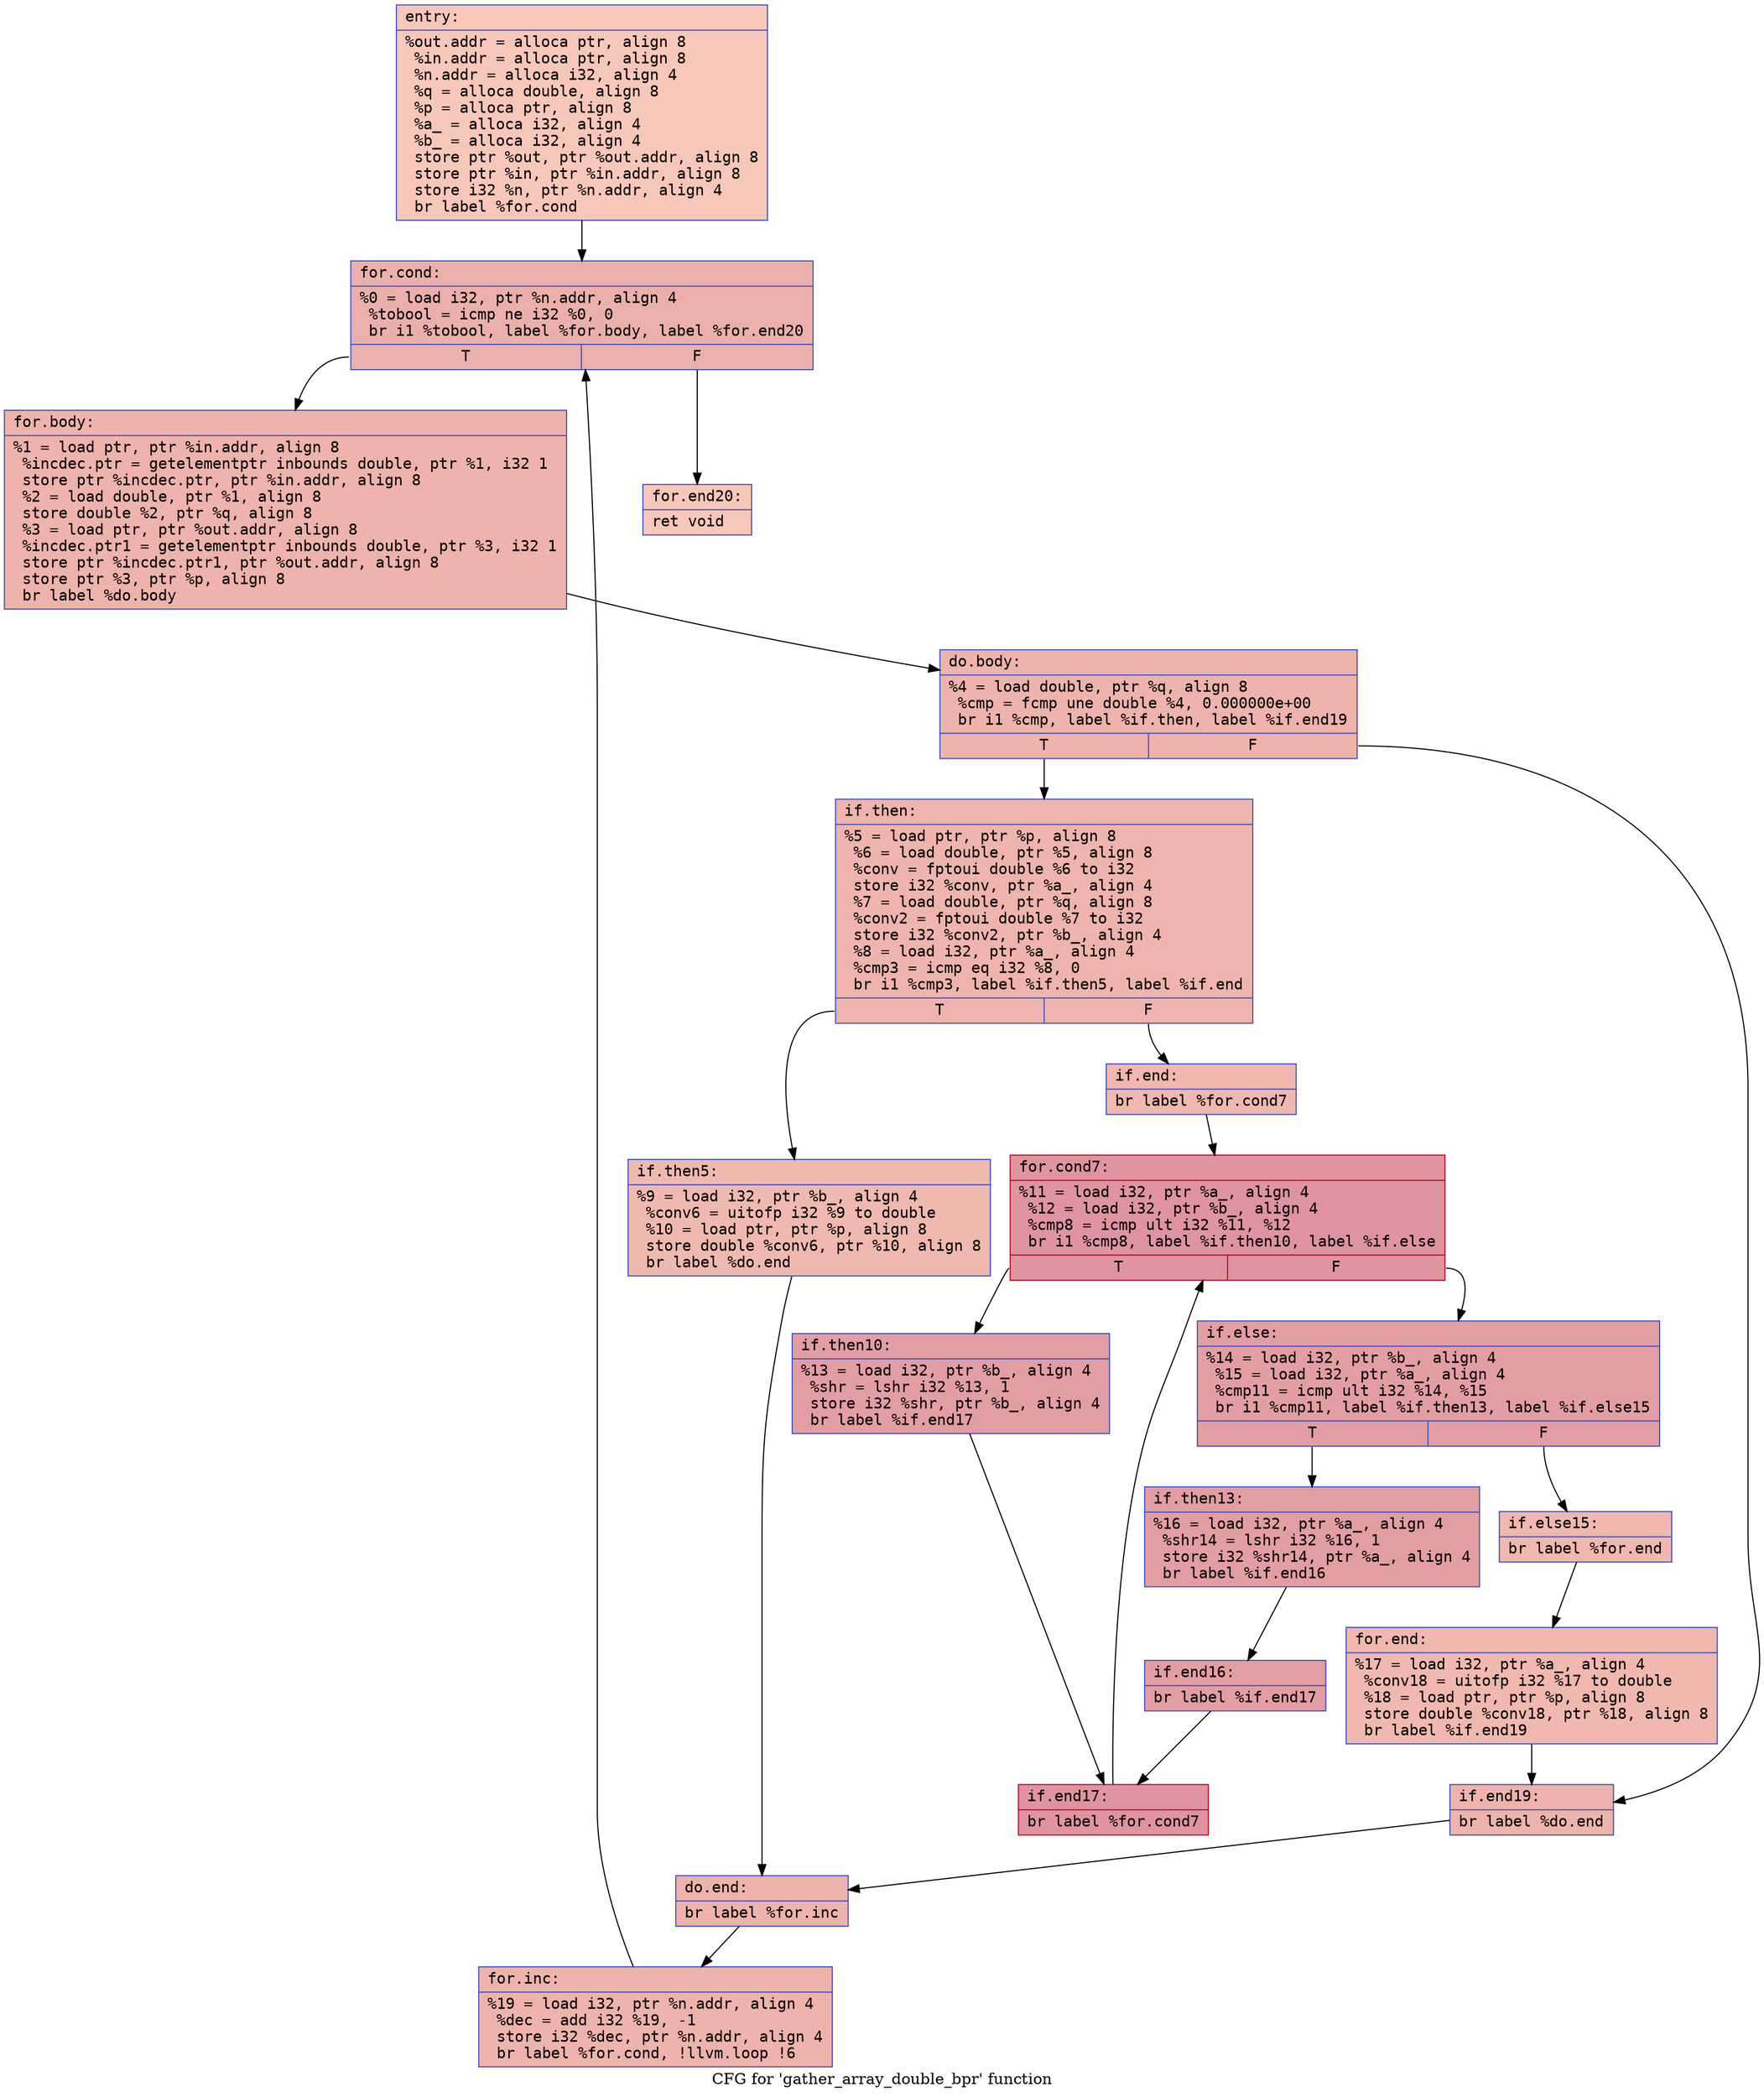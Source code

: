 digraph "CFG for 'gather_array_double_bpr' function" {
	label="CFG for 'gather_array_double_bpr' function";

	Node0x55e011c6ff50 [shape=record,color="#3d50c3ff", style=filled, fillcolor="#ec7f6370" fontname="Courier",label="{entry:\l|  %out.addr = alloca ptr, align 8\l  %in.addr = alloca ptr, align 8\l  %n.addr = alloca i32, align 4\l  %q = alloca double, align 8\l  %p = alloca ptr, align 8\l  %a_ = alloca i32, align 4\l  %b_ = alloca i32, align 4\l  store ptr %out, ptr %out.addr, align 8\l  store ptr %in, ptr %in.addr, align 8\l  store i32 %n, ptr %n.addr, align 4\l  br label %for.cond\l}"];
	Node0x55e011c6ff50 -> Node0x55e011c70540[tooltip="entry -> for.cond\nProbability 100.00%" ];
	Node0x55e011c70540 [shape=record,color="#3d50c3ff", style=filled, fillcolor="#d24b4070" fontname="Courier",label="{for.cond:\l|  %0 = load i32, ptr %n.addr, align 4\l  %tobool = icmp ne i32 %0, 0\l  br i1 %tobool, label %for.body, label %for.end20\l|{<s0>T|<s1>F}}"];
	Node0x55e011c70540:s0 -> Node0x55e011c673a0[tooltip="for.cond -> for.body\nProbability 96.88%" ];
	Node0x55e011c70540:s1 -> Node0x55e011c67420[tooltip="for.cond -> for.end20\nProbability 3.12%" ];
	Node0x55e011c673a0 [shape=record,color="#3d50c3ff", style=filled, fillcolor="#d6524470" fontname="Courier",label="{for.body:\l|  %1 = load ptr, ptr %in.addr, align 8\l  %incdec.ptr = getelementptr inbounds double, ptr %1, i32 1\l  store ptr %incdec.ptr, ptr %in.addr, align 8\l  %2 = load double, ptr %1, align 8\l  store double %2, ptr %q, align 8\l  %3 = load ptr, ptr %out.addr, align 8\l  %incdec.ptr1 = getelementptr inbounds double, ptr %3, i32 1\l  store ptr %incdec.ptr1, ptr %out.addr, align 8\l  store ptr %3, ptr %p, align 8\l  br label %do.body\l}"];
	Node0x55e011c673a0 -> Node0x55e011c67af0[tooltip="for.body -> do.body\nProbability 100.00%" ];
	Node0x55e011c67af0 [shape=record,color="#3d50c3ff", style=filled, fillcolor="#d6524470" fontname="Courier",label="{do.body:\l|  %4 = load double, ptr %q, align 8\l  %cmp = fcmp une double %4, 0.000000e+00\l  br i1 %cmp, label %if.then, label %if.end19\l|{<s0>T|<s1>F}}"];
	Node0x55e011c67af0:s0 -> Node0x55e011c67d00[tooltip="do.body -> if.then\nProbability 62.50%" ];
	Node0x55e011c67af0:s1 -> Node0x55e011c67d70[tooltip="do.body -> if.end19\nProbability 37.50%" ];
	Node0x55e011c67d00 [shape=record,color="#3d50c3ff", style=filled, fillcolor="#d8564670" fontname="Courier",label="{if.then:\l|  %5 = load ptr, ptr %p, align 8\l  %6 = load double, ptr %5, align 8\l  %conv = fptoui double %6 to i32\l  store i32 %conv, ptr %a_, align 4\l  %7 = load double, ptr %q, align 8\l  %conv2 = fptoui double %7 to i32\l  store i32 %conv2, ptr %b_, align 4\l  %8 = load i32, ptr %a_, align 4\l  %cmp3 = icmp eq i32 %8, 0\l  br i1 %cmp3, label %if.then5, label %if.end\l|{<s0>T|<s1>F}}"];
	Node0x55e011c67d00:s0 -> Node0x55e011c60f20[tooltip="if.then -> if.then5\nProbability 37.50%" ];
	Node0x55e011c67d00:s1 -> Node0x55e011c72c00[tooltip="if.then -> if.end\nProbability 62.50%" ];
	Node0x55e011c60f20 [shape=record,color="#3d50c3ff", style=filled, fillcolor="#de614d70" fontname="Courier",label="{if.then5:\l|  %9 = load i32, ptr %b_, align 4\l  %conv6 = uitofp i32 %9 to double\l  %10 = load ptr, ptr %p, align 8\l  store double %conv6, ptr %10, align 8\l  br label %do.end\l}"];
	Node0x55e011c60f20 -> Node0x55e011c72f30[tooltip="if.then5 -> do.end\nProbability 100.00%" ];
	Node0x55e011c72c00 [shape=record,color="#3d50c3ff", style=filled, fillcolor="#dc5d4a70" fontname="Courier",label="{if.end:\l|  br label %for.cond7\l}"];
	Node0x55e011c72c00 -> Node0x55e011c73010[tooltip="if.end -> for.cond7\nProbability 100.00%" ];
	Node0x55e011c73010 [shape=record,color="#b70d28ff", style=filled, fillcolor="#b70d2870" fontname="Courier",label="{for.cond7:\l|  %11 = load i32, ptr %a_, align 4\l  %12 = load i32, ptr %b_, align 4\l  %cmp8 = icmp ult i32 %11, %12\l  br i1 %cmp8, label %if.then10, label %if.else\l|{<s0>T|<s1>F}}"];
	Node0x55e011c73010:s0 -> Node0x55e011c732b0[tooltip="for.cond7 -> if.then10\nProbability 50.00%" ];
	Node0x55e011c73010:s1 -> Node0x55e011c73330[tooltip="for.cond7 -> if.else\nProbability 50.00%" ];
	Node0x55e011c732b0 [shape=record,color="#3d50c3ff", style=filled, fillcolor="#be242e70" fontname="Courier",label="{if.then10:\l|  %13 = load i32, ptr %b_, align 4\l  %shr = lshr i32 %13, 1\l  store i32 %shr, ptr %b_, align 4\l  br label %if.end17\l}"];
	Node0x55e011c732b0 -> Node0x55e011c73620[tooltip="if.then10 -> if.end17\nProbability 100.00%" ];
	Node0x55e011c73330 [shape=record,color="#3d50c3ff", style=filled, fillcolor="#be242e70" fontname="Courier",label="{if.else:\l|  %14 = load i32, ptr %b_, align 4\l  %15 = load i32, ptr %a_, align 4\l  %cmp11 = icmp ult i32 %14, %15\l  br i1 %cmp11, label %if.then13, label %if.else15\l|{<s0>T|<s1>F}}"];
	Node0x55e011c73330:s0 -> Node0x55e011c738c0[tooltip="if.else -> if.then13\nProbability 96.88%" ];
	Node0x55e011c73330:s1 -> Node0x55e011c73940[tooltip="if.else -> if.else15\nProbability 3.12%" ];
	Node0x55e011c738c0 [shape=record,color="#3d50c3ff", style=filled, fillcolor="#be242e70" fontname="Courier",label="{if.then13:\l|  %16 = load i32, ptr %a_, align 4\l  %shr14 = lshr i32 %16, 1\l  store i32 %shr14, ptr %a_, align 4\l  br label %if.end16\l}"];
	Node0x55e011c738c0 -> Node0x55e011c73c40[tooltip="if.then13 -> if.end16\nProbability 100.00%" ];
	Node0x55e011c73940 [shape=record,color="#3d50c3ff", style=filled, fillcolor="#dc5d4a70" fontname="Courier",label="{if.else15:\l|  br label %for.end\l}"];
	Node0x55e011c73940 -> Node0x55e011c73d30[tooltip="if.else15 -> for.end\nProbability 100.00%" ];
	Node0x55e011c73c40 [shape=record,color="#3d50c3ff", style=filled, fillcolor="#be242e70" fontname="Courier",label="{if.end16:\l|  br label %if.end17\l}"];
	Node0x55e011c73c40 -> Node0x55e011c73620[tooltip="if.end16 -> if.end17\nProbability 100.00%" ];
	Node0x55e011c73620 [shape=record,color="#b70d28ff", style=filled, fillcolor="#b70d2870" fontname="Courier",label="{if.end17:\l|  br label %for.cond7\l}"];
	Node0x55e011c73620 -> Node0x55e011c73010[tooltip="if.end17 -> for.cond7\nProbability 100.00%" ];
	Node0x55e011c73d30 [shape=record,color="#3d50c3ff", style=filled, fillcolor="#dc5d4a70" fontname="Courier",label="{for.end:\l|  %17 = load i32, ptr %a_, align 4\l  %conv18 = uitofp i32 %17 to double\l  %18 = load ptr, ptr %p, align 8\l  store double %conv18, ptr %18, align 8\l  br label %if.end19\l}"];
	Node0x55e011c73d30 -> Node0x55e011c67d70[tooltip="for.end -> if.end19\nProbability 100.00%" ];
	Node0x55e011c67d70 [shape=record,color="#3d50c3ff", style=filled, fillcolor="#d6524470" fontname="Courier",label="{if.end19:\l|  br label %do.end\l}"];
	Node0x55e011c67d70 -> Node0x55e011c72f30[tooltip="if.end19 -> do.end\nProbability 100.00%" ];
	Node0x55e011c72f30 [shape=record,color="#3d50c3ff", style=filled, fillcolor="#d6524470" fontname="Courier",label="{do.end:\l|  br label %for.inc\l}"];
	Node0x55e011c72f30 -> Node0x55e011c74200[tooltip="do.end -> for.inc\nProbability 100.00%" ];
	Node0x55e011c74200 [shape=record,color="#3d50c3ff", style=filled, fillcolor="#d6524470" fontname="Courier",label="{for.inc:\l|  %19 = load i32, ptr %n.addr, align 4\l  %dec = add i32 %19, -1\l  store i32 %dec, ptr %n.addr, align 4\l  br label %for.cond, !llvm.loop !6\l}"];
	Node0x55e011c74200 -> Node0x55e011c70540[tooltip="for.inc -> for.cond\nProbability 100.00%" ];
	Node0x55e011c67420 [shape=record,color="#3d50c3ff", style=filled, fillcolor="#ec7f6370" fontname="Courier",label="{for.end20:\l|  ret void\l}"];
}
